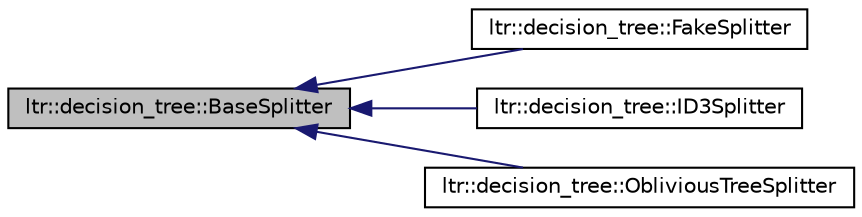 digraph G
{
  edge [fontname="Helvetica",fontsize="10",labelfontname="Helvetica",labelfontsize="10"];
  node [fontname="Helvetica",fontsize="10",shape=record];
  rankdir="LR";
  Node1 [label="ltr::decision_tree::BaseSplitter",height=0.2,width=0.4,color="black", fillcolor="grey75", style="filled" fontcolor="black"];
  Node1 -> Node2 [dir="back",color="midnightblue",fontsize="10",style="solid",fontname="Helvetica"];
  Node2 [label="ltr::decision_tree::FakeSplitter",height=0.2,width=0.4,color="black", fillcolor="white", style="filled",URL="$classltr_1_1decision__tree_1_1_fake_splitter.html"];
  Node1 -> Node3 [dir="back",color="midnightblue",fontsize="10",style="solid",fontname="Helvetica"];
  Node3 [label="ltr::decision_tree::ID3Splitter",height=0.2,width=0.4,color="black", fillcolor="white", style="filled",URL="$classltr_1_1decision__tree_1_1_i_d3_splitter.html"];
  Node1 -> Node4 [dir="back",color="midnightblue",fontsize="10",style="solid",fontname="Helvetica"];
  Node4 [label="ltr::decision_tree::ObliviousTreeSplitter",height=0.2,width=0.4,color="black", fillcolor="white", style="filled",URL="$classltr_1_1decision__tree_1_1_oblivious_tree_splitter.html"];
}

